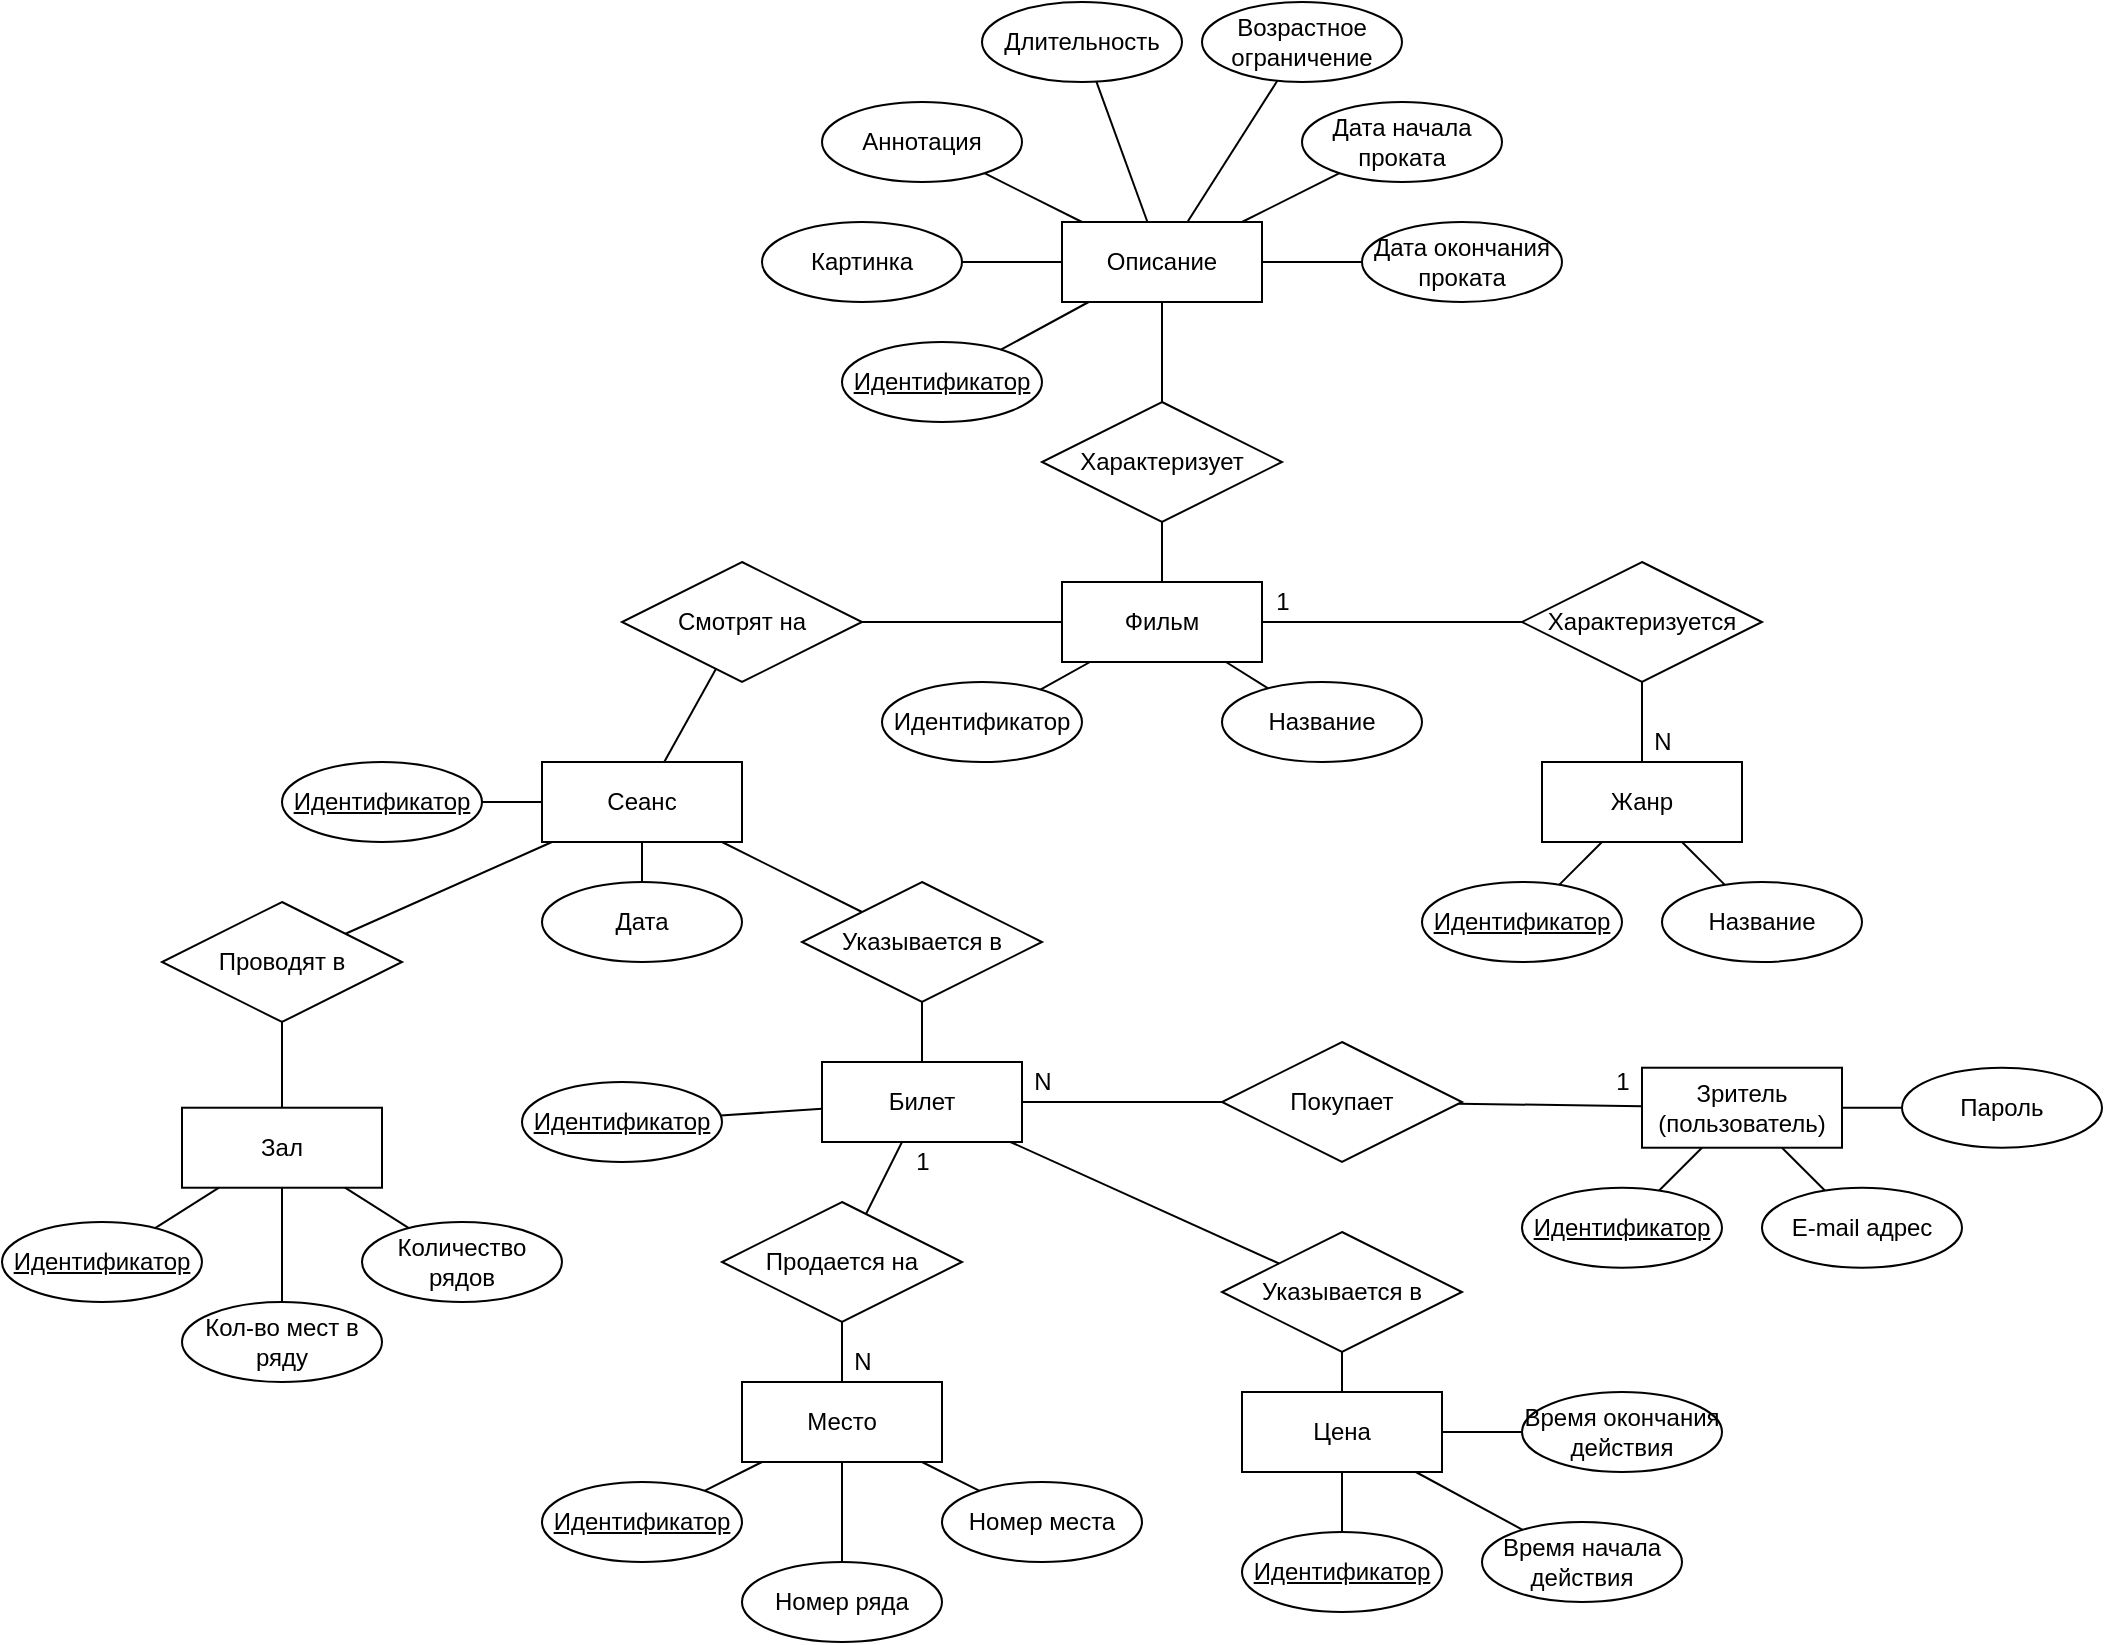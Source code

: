 <mxfile compressed="false" version="13.9.6" type="device">
  <diagram id="R2lEEEUBdFMjLlhIrx00" name="Page-1">
    <mxGraphModel dx="1674" dy="934" grid="1" gridSize="10" guides="1" tooltips="1" connect="1" arrows="1" fold="1" page="1" pageScale="1" pageWidth="850" pageHeight="1100" math="0" shadow="0" extFonts="Permanent Marker^https://fonts.googleapis.com/css?family=Permanent+Marker">
      <root>
        <mxCell id="0" />
        <mxCell id="1" parent="0" />
        <mxCell id="PZ9tmPQ2GCCyWdCnC3k6-1" value="Возрастное ограничение" style="ellipse;whiteSpace=wrap;html=1;align=center;" vertex="1" parent="1">
          <mxGeometry x="490" y="610" width="100" height="40" as="geometry" />
        </mxCell>
        <mxCell id="PZ9tmPQ2GCCyWdCnC3k6-2" value="Описание" style="whiteSpace=wrap;html=1;align=center;" vertex="1" parent="1">
          <mxGeometry x="420" y="720" width="100" height="40" as="geometry" />
        </mxCell>
        <mxCell id="PZ9tmPQ2GCCyWdCnC3k6-3" value="Длительность" style="ellipse;whiteSpace=wrap;html=1;align=center;" vertex="1" parent="1">
          <mxGeometry x="380" y="610" width="100" height="40" as="geometry" />
        </mxCell>
        <mxCell id="PZ9tmPQ2GCCyWdCnC3k6-4" value="Аннотация" style="ellipse;whiteSpace=wrap;html=1;align=center;" vertex="1" parent="1">
          <mxGeometry x="300" y="660" width="100" height="40" as="geometry" />
        </mxCell>
        <mxCell id="PZ9tmPQ2GCCyWdCnC3k6-5" value="Картинка" style="ellipse;whiteSpace=wrap;html=1;align=center;" vertex="1" parent="1">
          <mxGeometry x="270" y="720" width="100" height="40" as="geometry" />
        </mxCell>
        <mxCell id="PZ9tmPQ2GCCyWdCnC3k6-6" value="" style="endArrow=none;html=1;rounded=0;" edge="1" parent="1" source="PZ9tmPQ2GCCyWdCnC3k6-2" target="PZ9tmPQ2GCCyWdCnC3k6-3">
          <mxGeometry relative="1" as="geometry">
            <mxPoint x="460" y="630" as="sourcePoint" />
            <mxPoint x="620" y="630" as="targetPoint" />
          </mxGeometry>
        </mxCell>
        <mxCell id="PZ9tmPQ2GCCyWdCnC3k6-7" value="" style="endArrow=none;html=1;rounded=0;" edge="1" parent="1" source="PZ9tmPQ2GCCyWdCnC3k6-4" target="PZ9tmPQ2GCCyWdCnC3k6-2">
          <mxGeometry relative="1" as="geometry">
            <mxPoint x="460" y="630" as="sourcePoint" />
            <mxPoint x="620" y="630" as="targetPoint" />
          </mxGeometry>
        </mxCell>
        <mxCell id="PZ9tmPQ2GCCyWdCnC3k6-8" value="" style="endArrow=none;html=1;rounded=0;" edge="1" parent="1" source="PZ9tmPQ2GCCyWdCnC3k6-5" target="PZ9tmPQ2GCCyWdCnC3k6-2">
          <mxGeometry relative="1" as="geometry">
            <mxPoint x="400" y="740" as="sourcePoint" />
            <mxPoint x="590" y="700" as="targetPoint" />
          </mxGeometry>
        </mxCell>
        <mxCell id="PZ9tmPQ2GCCyWdCnC3k6-9" value="" style="endArrow=none;html=1;rounded=0;" edge="1" parent="1" source="PZ9tmPQ2GCCyWdCnC3k6-2" target="PZ9tmPQ2GCCyWdCnC3k6-1">
          <mxGeometry relative="1" as="geometry">
            <mxPoint x="460" y="630" as="sourcePoint" />
            <mxPoint x="620" y="630" as="targetPoint" />
          </mxGeometry>
        </mxCell>
        <mxCell id="PZ9tmPQ2GCCyWdCnC3k6-10" value="Характеризует" style="shape=rhombus;perimeter=rhombusPerimeter;whiteSpace=wrap;html=1;align=center;" vertex="1" parent="1">
          <mxGeometry x="410" y="810" width="120" height="60" as="geometry" />
        </mxCell>
        <mxCell id="PZ9tmPQ2GCCyWdCnC3k6-11" value="Дата начала проката" style="ellipse;whiteSpace=wrap;html=1;align=center;" vertex="1" parent="1">
          <mxGeometry x="540" y="660" width="100" height="40" as="geometry" />
        </mxCell>
        <mxCell id="PZ9tmPQ2GCCyWdCnC3k6-12" value="" style="endArrow=none;html=1;rounded=0;" edge="1" parent="1" source="PZ9tmPQ2GCCyWdCnC3k6-2" target="PZ9tmPQ2GCCyWdCnC3k6-11">
          <mxGeometry relative="1" as="geometry">
            <mxPoint x="492.727" y="730" as="sourcePoint" />
            <mxPoint x="537.666" y="659.382" as="targetPoint" />
          </mxGeometry>
        </mxCell>
        <mxCell id="PZ9tmPQ2GCCyWdCnC3k6-13" value="&lt;font style=&quot;font-size: 12px&quot;&gt;Дата окончания проката&lt;/font&gt;" style="ellipse;whiteSpace=wrap;html=1;align=center;" vertex="1" parent="1">
          <mxGeometry x="570" y="720" width="100" height="40" as="geometry" />
        </mxCell>
        <mxCell id="PZ9tmPQ2GCCyWdCnC3k6-15" value="" style="endArrow=none;html=1;rounded=0;" edge="1" parent="1" source="PZ9tmPQ2GCCyWdCnC3k6-2" target="PZ9tmPQ2GCCyWdCnC3k6-13">
          <mxGeometry relative="1" as="geometry">
            <mxPoint x="518.571" y="730" as="sourcePoint" />
            <mxPoint x="584.46" y="695.836" as="targetPoint" />
          </mxGeometry>
        </mxCell>
        <mxCell id="PZ9tmPQ2GCCyWdCnC3k6-16" value="" style="endArrow=none;html=1;rounded=0;" edge="1" parent="1" source="PZ9tmPQ2GCCyWdCnC3k6-10" target="PZ9tmPQ2GCCyWdCnC3k6-2">
          <mxGeometry relative="1" as="geometry">
            <mxPoint x="360" y="560" as="sourcePoint" />
            <mxPoint x="520" y="560" as="targetPoint" />
          </mxGeometry>
        </mxCell>
        <mxCell id="PZ9tmPQ2GCCyWdCnC3k6-18" value="Фильм" style="whiteSpace=wrap;html=1;align=center;" vertex="1" parent="1">
          <mxGeometry x="420" y="900" width="100" height="40" as="geometry" />
        </mxCell>
        <mxCell id="PZ9tmPQ2GCCyWdCnC3k6-20" value="Название" style="ellipse;whiteSpace=wrap;html=1;align=center;" vertex="1" parent="1">
          <mxGeometry x="500" y="950" width="100" height="40" as="geometry" />
        </mxCell>
        <mxCell id="PZ9tmPQ2GCCyWdCnC3k6-21" value="Идентификатор" style="ellipse;whiteSpace=wrap;html=1;align=center;" vertex="1" parent="1">
          <mxGeometry x="330" y="950" width="100" height="40" as="geometry" />
        </mxCell>
        <mxCell id="PZ9tmPQ2GCCyWdCnC3k6-22" value="" style="endArrow=none;html=1;rounded=0;" edge="1" parent="1" source="PZ9tmPQ2GCCyWdCnC3k6-18" target="PZ9tmPQ2GCCyWdCnC3k6-10">
          <mxGeometry relative="1" as="geometry">
            <mxPoint x="430" y="900" as="sourcePoint" />
            <mxPoint x="407.197" y="919.792" as="targetPoint" />
          </mxGeometry>
        </mxCell>
        <mxCell id="PZ9tmPQ2GCCyWdCnC3k6-23" value="" style="endArrow=none;html=1;rounded=0;" edge="1" parent="1" source="PZ9tmPQ2GCCyWdCnC3k6-20" target="PZ9tmPQ2GCCyWdCnC3k6-18">
          <mxGeometry relative="1" as="geometry">
            <mxPoint x="610" y="900" as="sourcePoint" />
            <mxPoint x="770" y="900" as="targetPoint" />
          </mxGeometry>
        </mxCell>
        <mxCell id="PZ9tmPQ2GCCyWdCnC3k6-24" value="" style="endArrow=none;html=1;rounded=0;" edge="1" parent="1" source="PZ9tmPQ2GCCyWdCnC3k6-21" target="PZ9tmPQ2GCCyWdCnC3k6-18">
          <mxGeometry relative="1" as="geometry">
            <mxPoint x="580" y="970" as="sourcePoint" />
            <mxPoint x="740" y="970" as="targetPoint" />
          </mxGeometry>
        </mxCell>
        <mxCell id="PZ9tmPQ2GCCyWdCnC3k6-30" value="&lt;u&gt;Идентификатор&lt;/u&gt;" style="ellipse;whiteSpace=wrap;html=1;align=center;" vertex="1" parent="1">
          <mxGeometry x="310" y="780" width="100" height="40" as="geometry" />
        </mxCell>
        <mxCell id="PZ9tmPQ2GCCyWdCnC3k6-31" value="" style="endArrow=none;html=1;rounded=0;" edge="1" parent="1" source="PZ9tmPQ2GCCyWdCnC3k6-30" target="PZ9tmPQ2GCCyWdCnC3k6-2">
          <mxGeometry relative="1" as="geometry">
            <mxPoint x="460" y="960" as="sourcePoint" />
            <mxPoint x="620" y="960" as="targetPoint" />
          </mxGeometry>
        </mxCell>
        <mxCell id="PZ9tmPQ2GCCyWdCnC3k6-32" value="Жанр" style="whiteSpace=wrap;html=1;align=center;" vertex="1" parent="1">
          <mxGeometry x="660" y="990" width="100" height="40" as="geometry" />
        </mxCell>
        <mxCell id="PZ9tmPQ2GCCyWdCnC3k6-33" value="Название" style="ellipse;whiteSpace=wrap;html=1;align=center;" vertex="1" parent="1">
          <mxGeometry x="720" y="1050" width="100" height="40" as="geometry" />
        </mxCell>
        <mxCell id="PZ9tmPQ2GCCyWdCnC3k6-34" value="&lt;u&gt;Идентификатор&lt;/u&gt;" style="ellipse;whiteSpace=wrap;html=1;align=center;" vertex="1" parent="1">
          <mxGeometry x="600" y="1050" width="100" height="40" as="geometry" />
        </mxCell>
        <mxCell id="PZ9tmPQ2GCCyWdCnC3k6-35" value="" style="endArrow=none;html=1;rounded=0;" edge="1" source="PZ9tmPQ2GCCyWdCnC3k6-33" target="PZ9tmPQ2GCCyWdCnC3k6-32" parent="1">
          <mxGeometry relative="1" as="geometry">
            <mxPoint x="850" y="990" as="sourcePoint" />
            <mxPoint x="1010" y="990" as="targetPoint" />
          </mxGeometry>
        </mxCell>
        <mxCell id="PZ9tmPQ2GCCyWdCnC3k6-36" value="" style="endArrow=none;html=1;rounded=0;" edge="1" source="PZ9tmPQ2GCCyWdCnC3k6-34" target="PZ9tmPQ2GCCyWdCnC3k6-32" parent="1">
          <mxGeometry relative="1" as="geometry">
            <mxPoint x="820" y="1060" as="sourcePoint" />
            <mxPoint x="980" y="1060" as="targetPoint" />
          </mxGeometry>
        </mxCell>
        <mxCell id="PZ9tmPQ2GCCyWdCnC3k6-37" value="Характеризуется" style="shape=rhombus;perimeter=rhombusPerimeter;whiteSpace=wrap;html=1;align=center;" vertex="1" parent="1">
          <mxGeometry x="650" y="890" width="120" height="60" as="geometry" />
        </mxCell>
        <mxCell id="PZ9tmPQ2GCCyWdCnC3k6-38" value="" style="endArrow=none;html=1;rounded=0;" edge="1" parent="1" source="PZ9tmPQ2GCCyWdCnC3k6-18" target="PZ9tmPQ2GCCyWdCnC3k6-37">
          <mxGeometry relative="1" as="geometry">
            <mxPoint x="280" y="1090" as="sourcePoint" />
            <mxPoint x="440" y="1090" as="targetPoint" />
          </mxGeometry>
        </mxCell>
        <mxCell id="PZ9tmPQ2GCCyWdCnC3k6-39" value="" style="endArrow=none;html=1;rounded=0;" edge="1" parent="1" source="PZ9tmPQ2GCCyWdCnC3k6-32" target="PZ9tmPQ2GCCyWdCnC3k6-37">
          <mxGeometry relative="1" as="geometry">
            <mxPoint x="560" y="930" as="sourcePoint" />
            <mxPoint x="660" y="930" as="targetPoint" />
          </mxGeometry>
        </mxCell>
        <mxCell id="PZ9tmPQ2GCCyWdCnC3k6-40" value="Сеанс" style="whiteSpace=wrap;html=1;align=center;" vertex="1" parent="1">
          <mxGeometry x="160" y="990" width="100" height="40" as="geometry" />
        </mxCell>
        <mxCell id="PZ9tmPQ2GCCyWdCnC3k6-41" value="Дата" style="ellipse;whiteSpace=wrap;html=1;align=center;" vertex="1" parent="1">
          <mxGeometry x="160" y="1050" width="100" height="40" as="geometry" />
        </mxCell>
        <mxCell id="PZ9tmPQ2GCCyWdCnC3k6-42" value="&lt;u&gt;Идентификатор&lt;/u&gt;" style="ellipse;whiteSpace=wrap;html=1;align=center;" vertex="1" parent="1">
          <mxGeometry x="30" y="990" width="100" height="40" as="geometry" />
        </mxCell>
        <mxCell id="PZ9tmPQ2GCCyWdCnC3k6-43" value="" style="endArrow=none;html=1;rounded=0;" edge="1" source="PZ9tmPQ2GCCyWdCnC3k6-41" target="PZ9tmPQ2GCCyWdCnC3k6-40" parent="1">
          <mxGeometry relative="1" as="geometry">
            <mxPoint x="190" y="980" as="sourcePoint" />
            <mxPoint x="350" y="980" as="targetPoint" />
          </mxGeometry>
        </mxCell>
        <mxCell id="PZ9tmPQ2GCCyWdCnC3k6-44" value="" style="endArrow=none;html=1;rounded=0;" edge="1" source="PZ9tmPQ2GCCyWdCnC3k6-42" target="PZ9tmPQ2GCCyWdCnC3k6-40" parent="1">
          <mxGeometry relative="1" as="geometry">
            <mxPoint x="8.57" y="1041.43" as="sourcePoint" />
            <mxPoint x="320" y="1050" as="targetPoint" />
          </mxGeometry>
        </mxCell>
        <mxCell id="PZ9tmPQ2GCCyWdCnC3k6-45" value="Смотрят на" style="shape=rhombus;perimeter=rhombusPerimeter;whiteSpace=wrap;html=1;align=center;" vertex="1" parent="1">
          <mxGeometry x="200" y="890" width="120" height="60" as="geometry" />
        </mxCell>
        <mxCell id="PZ9tmPQ2GCCyWdCnC3k6-46" value="" style="endArrow=none;html=1;rounded=0;" edge="1" parent="1" source="PZ9tmPQ2GCCyWdCnC3k6-45" target="PZ9tmPQ2GCCyWdCnC3k6-18">
          <mxGeometry relative="1" as="geometry">
            <mxPoint x="80" y="830" as="sourcePoint" />
            <mxPoint x="240" y="830" as="targetPoint" />
          </mxGeometry>
        </mxCell>
        <mxCell id="PZ9tmPQ2GCCyWdCnC3k6-47" value="" style="endArrow=none;html=1;rounded=0;" edge="1" parent="1" source="PZ9tmPQ2GCCyWdCnC3k6-40" target="PZ9tmPQ2GCCyWdCnC3k6-45">
          <mxGeometry relative="1" as="geometry">
            <mxPoint x="105.862" y="922.069" as="sourcePoint" />
            <mxPoint x="270" y="928.148" as="targetPoint" />
          </mxGeometry>
        </mxCell>
        <mxCell id="PZ9tmPQ2GCCyWdCnC3k6-48" value="Зал" style="whiteSpace=wrap;html=1;align=center;" vertex="1" parent="1">
          <mxGeometry x="-20" y="1162.86" width="100" height="40" as="geometry" />
        </mxCell>
        <mxCell id="PZ9tmPQ2GCCyWdCnC3k6-49" value="Количество&lt;br&gt;рядов" style="ellipse;whiteSpace=wrap;html=1;align=center;" vertex="1" parent="1">
          <mxGeometry x="70" y="1220" width="100" height="40" as="geometry" />
        </mxCell>
        <mxCell id="PZ9tmPQ2GCCyWdCnC3k6-50" value="&lt;u&gt;Идентификатор&lt;/u&gt;" style="ellipse;whiteSpace=wrap;html=1;align=center;" vertex="1" parent="1">
          <mxGeometry x="-110" y="1220" width="100" height="40" as="geometry" />
        </mxCell>
        <mxCell id="PZ9tmPQ2GCCyWdCnC3k6-51" value="" style="endArrow=none;html=1;rounded=0;" edge="1" parent="1" source="PZ9tmPQ2GCCyWdCnC3k6-49" target="PZ9tmPQ2GCCyWdCnC3k6-48">
          <mxGeometry relative="1" as="geometry">
            <mxPoint x="170" y="1182.86" as="sourcePoint" />
            <mxPoint x="330" y="1182.86" as="targetPoint" />
          </mxGeometry>
        </mxCell>
        <mxCell id="PZ9tmPQ2GCCyWdCnC3k6-52" value="" style="endArrow=none;html=1;rounded=0;" edge="1" parent="1" source="PZ9tmPQ2GCCyWdCnC3k6-50" target="PZ9tmPQ2GCCyWdCnC3k6-48">
          <mxGeometry relative="1" as="geometry">
            <mxPoint x="-11.43" y="1244.29" as="sourcePoint" />
            <mxPoint x="300" y="1252.86" as="targetPoint" />
          </mxGeometry>
        </mxCell>
        <mxCell id="PZ9tmPQ2GCCyWdCnC3k6-53" value="Кол-во мест в ряду" style="ellipse;whiteSpace=wrap;html=1;align=center;" vertex="1" parent="1">
          <mxGeometry x="-20" y="1260" width="100" height="40" as="geometry" />
        </mxCell>
        <mxCell id="PZ9tmPQ2GCCyWdCnC3k6-54" value="" style="endArrow=none;html=1;rounded=0;" edge="1" parent="1" source="PZ9tmPQ2GCCyWdCnC3k6-53" target="PZ9tmPQ2GCCyWdCnC3k6-48">
          <mxGeometry relative="1" as="geometry">
            <mxPoint x="81.43" y="1254.29" as="sourcePoint" />
            <mxPoint x="60" y="1232.86" as="targetPoint" />
          </mxGeometry>
        </mxCell>
        <mxCell id="PZ9tmPQ2GCCyWdCnC3k6-55" value="Проводят в" style="shape=rhombus;perimeter=rhombusPerimeter;whiteSpace=wrap;html=1;align=center;" vertex="1" parent="1">
          <mxGeometry x="-30" y="1060" width="120" height="60" as="geometry" />
        </mxCell>
        <mxCell id="PZ9tmPQ2GCCyWdCnC3k6-56" value="" style="endArrow=none;html=1;rounded=0;" edge="1" parent="1" source="PZ9tmPQ2GCCyWdCnC3k6-40" target="PZ9tmPQ2GCCyWdCnC3k6-55">
          <mxGeometry relative="1" as="geometry">
            <mxPoint x="-20" y="950" as="sourcePoint" />
            <mxPoint x="140" y="950" as="targetPoint" />
          </mxGeometry>
        </mxCell>
        <mxCell id="PZ9tmPQ2GCCyWdCnC3k6-57" value="" style="endArrow=none;html=1;rounded=0;entryX=0.5;entryY=0;entryDx=0;entryDy=0;" edge="1" parent="1" source="PZ9tmPQ2GCCyWdCnC3k6-55" target="PZ9tmPQ2GCCyWdCnC3k6-48">
          <mxGeometry relative="1" as="geometry">
            <mxPoint x="108.571" y="1127.146" as="sourcePoint" />
            <mxPoint x="210" y="1002.86" as="targetPoint" />
          </mxGeometry>
        </mxCell>
        <mxCell id="PZ9tmPQ2GCCyWdCnC3k6-58" value="Билет" style="whiteSpace=wrap;html=1;align=center;" vertex="1" parent="1">
          <mxGeometry x="300" y="1140" width="100" height="40" as="geometry" />
        </mxCell>
        <mxCell id="PZ9tmPQ2GCCyWdCnC3k6-60" value="&lt;u&gt;Идентификатор&lt;/u&gt;" style="ellipse;whiteSpace=wrap;html=1;align=center;" vertex="1" parent="1">
          <mxGeometry x="150" y="1150" width="100" height="40" as="geometry" />
        </mxCell>
        <mxCell id="PZ9tmPQ2GCCyWdCnC3k6-61" value="" style="endArrow=none;html=1;rounded=0;" edge="1" parent="1" source="PZ9tmPQ2GCCyWdCnC3k6-65" target="PZ9tmPQ2GCCyWdCnC3k6-40">
          <mxGeometry relative="1" as="geometry">
            <mxPoint x="311.43" y="1231.43" as="sourcePoint" />
            <mxPoint x="250" y="1020" as="targetPoint" />
          </mxGeometry>
        </mxCell>
        <mxCell id="PZ9tmPQ2GCCyWdCnC3k6-62" value="" style="endArrow=none;html=1;rounded=0;" edge="1" parent="1" source="PZ9tmPQ2GCCyWdCnC3k6-60" target="PZ9tmPQ2GCCyWdCnC3k6-58">
          <mxGeometry relative="1" as="geometry">
            <mxPoint x="273.003" y="1140.204" as="sourcePoint" />
            <mxPoint x="670" y="1220" as="targetPoint" />
          </mxGeometry>
        </mxCell>
        <mxCell id="PZ9tmPQ2GCCyWdCnC3k6-64" value="" style="endArrow=none;html=1;rounded=0;" edge="1" parent="1" source="PZ9tmPQ2GCCyWdCnC3k6-65" target="PZ9tmPQ2GCCyWdCnC3k6-58">
          <mxGeometry relative="1" as="geometry">
            <mxPoint x="270" y="1280" as="sourcePoint" />
            <mxPoint x="300" y="1220" as="targetPoint" />
          </mxGeometry>
        </mxCell>
        <mxCell id="PZ9tmPQ2GCCyWdCnC3k6-65" value="Указывается в" style="shape=rhombus;perimeter=rhombusPerimeter;whiteSpace=wrap;html=1;align=center;" vertex="1" parent="1">
          <mxGeometry x="290" y="1050" width="120" height="60" as="geometry" />
        </mxCell>
        <mxCell id="PZ9tmPQ2GCCyWdCnC3k6-66" value="Цена" style="whiteSpace=wrap;html=1;align=center;" vertex="1" parent="1">
          <mxGeometry x="510" y="1305" width="100" height="40" as="geometry" />
        </mxCell>
        <mxCell id="PZ9tmPQ2GCCyWdCnC3k6-67" value="&lt;u&gt;Идентификатор&lt;/u&gt;" style="ellipse;whiteSpace=wrap;html=1;align=center;" vertex="1" parent="1">
          <mxGeometry x="510" y="1375" width="100" height="40" as="geometry" />
        </mxCell>
        <mxCell id="PZ9tmPQ2GCCyWdCnC3k6-68" value="" style="endArrow=none;html=1;rounded=0;" edge="1" parent="1" source="PZ9tmPQ2GCCyWdCnC3k6-67" target="PZ9tmPQ2GCCyWdCnC3k6-66">
          <mxGeometry relative="1" as="geometry">
            <mxPoint x="568.57" y="1376.43" as="sourcePoint" />
            <mxPoint x="880" y="1385" as="targetPoint" />
          </mxGeometry>
        </mxCell>
        <mxCell id="PZ9tmPQ2GCCyWdCnC3k6-69" value="Указывается в" style="shape=rhombus;perimeter=rhombusPerimeter;whiteSpace=wrap;html=1;align=center;" vertex="1" parent="1">
          <mxGeometry x="500" y="1225" width="120" height="60" as="geometry" />
        </mxCell>
        <mxCell id="PZ9tmPQ2GCCyWdCnC3k6-70" value="" style="endArrow=none;html=1;rounded=0;" edge="1" parent="1" source="PZ9tmPQ2GCCyWdCnC3k6-58" target="PZ9tmPQ2GCCyWdCnC3k6-69">
          <mxGeometry relative="1" as="geometry">
            <mxPoint x="340" y="1070" as="sourcePoint" />
            <mxPoint x="500" y="1070" as="targetPoint" />
          </mxGeometry>
        </mxCell>
        <mxCell id="PZ9tmPQ2GCCyWdCnC3k6-71" value="" style="endArrow=none;html=1;rounded=0;" edge="1" parent="1" source="PZ9tmPQ2GCCyWdCnC3k6-66" target="PZ9tmPQ2GCCyWdCnC3k6-69">
          <mxGeometry relative="1" as="geometry">
            <mxPoint x="450" y="1265" as="sourcePoint" />
            <mxPoint x="510" y="1265" as="targetPoint" />
          </mxGeometry>
        </mxCell>
        <mxCell id="PZ9tmPQ2GCCyWdCnC3k6-72" value="Зритель&lt;br&gt;(пользователь)" style="whiteSpace=wrap;html=1;align=center;" vertex="1" parent="1">
          <mxGeometry x="710" y="1142.86" width="100" height="40" as="geometry" />
        </mxCell>
        <mxCell id="PZ9tmPQ2GCCyWdCnC3k6-73" value="E-mail адрес" style="ellipse;whiteSpace=wrap;html=1;align=center;" vertex="1" parent="1">
          <mxGeometry x="770" y="1202.86" width="100" height="40" as="geometry" />
        </mxCell>
        <mxCell id="PZ9tmPQ2GCCyWdCnC3k6-74" value="&lt;u&gt;Идентификатор&lt;/u&gt;" style="ellipse;whiteSpace=wrap;html=1;align=center;" vertex="1" parent="1">
          <mxGeometry x="650" y="1202.86" width="100" height="40" as="geometry" />
        </mxCell>
        <mxCell id="PZ9tmPQ2GCCyWdCnC3k6-75" value="" style="endArrow=none;html=1;rounded=0;" edge="1" source="PZ9tmPQ2GCCyWdCnC3k6-73" target="PZ9tmPQ2GCCyWdCnC3k6-72" parent="1">
          <mxGeometry relative="1" as="geometry">
            <mxPoint x="900" y="1142.86" as="sourcePoint" />
            <mxPoint x="1060" y="1142.86" as="targetPoint" />
          </mxGeometry>
        </mxCell>
        <mxCell id="PZ9tmPQ2GCCyWdCnC3k6-76" value="" style="endArrow=none;html=1;rounded=0;" edge="1" source="PZ9tmPQ2GCCyWdCnC3k6-74" target="PZ9tmPQ2GCCyWdCnC3k6-72" parent="1">
          <mxGeometry relative="1" as="geometry">
            <mxPoint x="870" y="1212.86" as="sourcePoint" />
            <mxPoint x="1030" y="1212.86" as="targetPoint" />
          </mxGeometry>
        </mxCell>
        <mxCell id="PZ9tmPQ2GCCyWdCnC3k6-77" value="Пароль" style="ellipse;whiteSpace=wrap;html=1;align=center;" vertex="1" parent="1">
          <mxGeometry x="840" y="1142.86" width="100" height="40" as="geometry" />
        </mxCell>
        <mxCell id="PZ9tmPQ2GCCyWdCnC3k6-78" value="" style="endArrow=none;html=1;rounded=0;" edge="1" parent="1" source="PZ9tmPQ2GCCyWdCnC3k6-77" target="PZ9tmPQ2GCCyWdCnC3k6-72">
          <mxGeometry relative="1" as="geometry">
            <mxPoint x="811.43" y="1214.29" as="sourcePoint" />
            <mxPoint x="790" y="1192.86" as="targetPoint" />
          </mxGeometry>
        </mxCell>
        <mxCell id="PZ9tmPQ2GCCyWdCnC3k6-79" value="Место" style="whiteSpace=wrap;html=1;align=center;" vertex="1" parent="1">
          <mxGeometry x="260" y="1300" width="100" height="40" as="geometry" />
        </mxCell>
        <mxCell id="PZ9tmPQ2GCCyWdCnC3k6-80" value="Номер ряда" style="ellipse;whiteSpace=wrap;html=1;align=center;" vertex="1" parent="1">
          <mxGeometry x="260" y="1390" width="100" height="40" as="geometry" />
        </mxCell>
        <mxCell id="PZ9tmPQ2GCCyWdCnC3k6-81" value="&lt;u&gt;Идентификатор&lt;/u&gt;" style="ellipse;whiteSpace=wrap;html=1;align=center;" vertex="1" parent="1">
          <mxGeometry x="160" y="1350" width="100" height="40" as="geometry" />
        </mxCell>
        <mxCell id="PZ9tmPQ2GCCyWdCnC3k6-82" value="" style="endArrow=none;html=1;rounded=0;" edge="1" source="PZ9tmPQ2GCCyWdCnC3k6-80" target="PZ9tmPQ2GCCyWdCnC3k6-79" parent="1">
          <mxGeometry relative="1" as="geometry">
            <mxPoint x="351.193" y="1410.313" as="sourcePoint" />
            <mxPoint x="610" y="1300" as="targetPoint" />
          </mxGeometry>
        </mxCell>
        <mxCell id="PZ9tmPQ2GCCyWdCnC3k6-83" value="" style="endArrow=none;html=1;rounded=0;" edge="1" source="PZ9tmPQ2GCCyWdCnC3k6-81" target="PZ9tmPQ2GCCyWdCnC3k6-79" parent="1">
          <mxGeometry relative="1" as="geometry">
            <mxPoint x="420" y="1370" as="sourcePoint" />
            <mxPoint x="580" y="1370" as="targetPoint" />
          </mxGeometry>
        </mxCell>
        <mxCell id="PZ9tmPQ2GCCyWdCnC3k6-84" value="Номер места" style="ellipse;whiteSpace=wrap;html=1;align=center;" vertex="1" parent="1">
          <mxGeometry x="360" y="1350" width="100" height="40" as="geometry" />
        </mxCell>
        <mxCell id="PZ9tmPQ2GCCyWdCnC3k6-85" value="" style="endArrow=none;html=1;rounded=0;" edge="1" parent="1" source="PZ9tmPQ2GCCyWdCnC3k6-84" target="PZ9tmPQ2GCCyWdCnC3k6-79">
          <mxGeometry relative="1" as="geometry">
            <mxPoint x="361.248" y="1420.309" as="sourcePoint" />
            <mxPoint x="329.091" y="1350" as="targetPoint" />
          </mxGeometry>
        </mxCell>
        <mxCell id="PZ9tmPQ2GCCyWdCnC3k6-86" value="Продается на" style="shape=rhombus;perimeter=rhombusPerimeter;whiteSpace=wrap;html=1;align=center;" vertex="1" parent="1">
          <mxGeometry x="250" y="1210" width="120" height="60" as="geometry" />
        </mxCell>
        <mxCell id="PZ9tmPQ2GCCyWdCnC3k6-87" value="" style="endArrow=none;html=1;rounded=0;" edge="1" parent="1" source="PZ9tmPQ2GCCyWdCnC3k6-79" target="PZ9tmPQ2GCCyWdCnC3k6-86">
          <mxGeometry relative="1" as="geometry">
            <mxPoint x="530" y="1290" as="sourcePoint" />
            <mxPoint x="530" y="1260" as="targetPoint" />
          </mxGeometry>
        </mxCell>
        <mxCell id="PZ9tmPQ2GCCyWdCnC3k6-88" value="" style="endArrow=none;html=1;rounded=0;" edge="1" parent="1" source="PZ9tmPQ2GCCyWdCnC3k6-86" target="PZ9tmPQ2GCCyWdCnC3k6-58">
          <mxGeometry relative="1" as="geometry">
            <mxPoint x="530" y="1290" as="sourcePoint" />
            <mxPoint x="530" y="1260" as="targetPoint" />
          </mxGeometry>
        </mxCell>
        <mxCell id="PZ9tmPQ2GCCyWdCnC3k6-90" value="Покупает" style="shape=rhombus;perimeter=rhombusPerimeter;whiteSpace=wrap;html=1;align=center;" vertex="1" parent="1">
          <mxGeometry x="500" y="1130" width="120" height="60" as="geometry" />
        </mxCell>
        <mxCell id="PZ9tmPQ2GCCyWdCnC3k6-91" value="" style="endArrow=none;html=1;rounded=0;" edge="1" parent="1" source="PZ9tmPQ2GCCyWdCnC3k6-58" target="PZ9tmPQ2GCCyWdCnC3k6-90">
          <mxGeometry relative="1" as="geometry">
            <mxPoint x="404.211" y="1190" as="sourcePoint" />
            <mxPoint x="538.5" y="1250.75" as="targetPoint" />
          </mxGeometry>
        </mxCell>
        <mxCell id="PZ9tmPQ2GCCyWdCnC3k6-92" value="" style="endArrow=none;html=1;rounded=0;" edge="1" parent="1" source="PZ9tmPQ2GCCyWdCnC3k6-90" target="PZ9tmPQ2GCCyWdCnC3k6-72">
          <mxGeometry relative="1" as="geometry">
            <mxPoint x="414.211" y="1200" as="sourcePoint" />
            <mxPoint x="548.5" y="1260.75" as="targetPoint" />
          </mxGeometry>
        </mxCell>
        <mxCell id="PZ9tmPQ2GCCyWdCnC3k6-94" value="N" style="text;html=1;align=center;verticalAlign=middle;resizable=0;points=[];autosize=1;" vertex="1" parent="1">
          <mxGeometry x="400" y="1140" width="20" height="20" as="geometry" />
        </mxCell>
        <mxCell id="PZ9tmPQ2GCCyWdCnC3k6-95" value="1" style="text;html=1;align=center;verticalAlign=middle;resizable=0;points=[];autosize=1;" vertex="1" parent="1">
          <mxGeometry x="690" y="1140" width="20" height="20" as="geometry" />
        </mxCell>
        <mxCell id="PZ9tmPQ2GCCyWdCnC3k6-96" value="1" style="text;html=1;align=center;verticalAlign=middle;resizable=0;points=[];autosize=1;" vertex="1" parent="1">
          <mxGeometry x="340" y="1180" width="20" height="20" as="geometry" />
        </mxCell>
        <mxCell id="PZ9tmPQ2GCCyWdCnC3k6-97" value="N" style="text;html=1;align=center;verticalAlign=middle;resizable=0;points=[];autosize=1;" vertex="1" parent="1">
          <mxGeometry x="310" y="1280" width="20" height="20" as="geometry" />
        </mxCell>
        <mxCell id="PZ9tmPQ2GCCyWdCnC3k6-98" value="1" style="text;html=1;align=center;verticalAlign=middle;resizable=0;points=[];autosize=1;" vertex="1" parent="1">
          <mxGeometry x="520" y="900" width="20" height="20" as="geometry" />
        </mxCell>
        <mxCell id="PZ9tmPQ2GCCyWdCnC3k6-99" value="N" style="text;html=1;align=center;verticalAlign=middle;resizable=0;points=[];autosize=1;" vertex="1" parent="1">
          <mxGeometry x="710" y="970" width="20" height="20" as="geometry" />
        </mxCell>
        <mxCell id="PZ9tmPQ2GCCyWdCnC3k6-100" value="Время начала действия" style="ellipse;whiteSpace=wrap;html=1;align=center;" vertex="1" parent="1">
          <mxGeometry x="630" y="1370" width="100" height="40" as="geometry" />
        </mxCell>
        <mxCell id="PZ9tmPQ2GCCyWdCnC3k6-101" value="Время окончания действия" style="ellipse;whiteSpace=wrap;html=1;align=center;" vertex="1" parent="1">
          <mxGeometry x="650" y="1305" width="100" height="40" as="geometry" />
        </mxCell>
        <mxCell id="PZ9tmPQ2GCCyWdCnC3k6-102" value="" style="endArrow=none;html=1;rounded=0;" edge="1" parent="1" source="PZ9tmPQ2GCCyWdCnC3k6-100" target="PZ9tmPQ2GCCyWdCnC3k6-66">
          <mxGeometry relative="1" as="geometry">
            <mxPoint x="570" y="1385" as="sourcePoint" />
            <mxPoint x="570" y="1355" as="targetPoint" />
          </mxGeometry>
        </mxCell>
        <mxCell id="PZ9tmPQ2GCCyWdCnC3k6-103" value="" style="endArrow=none;html=1;rounded=0;" edge="1" parent="1" source="PZ9tmPQ2GCCyWdCnC3k6-101" target="PZ9tmPQ2GCCyWdCnC3k6-66">
          <mxGeometry relative="1" as="geometry">
            <mxPoint x="580" y="1395" as="sourcePoint" />
            <mxPoint x="580" y="1365" as="targetPoint" />
          </mxGeometry>
        </mxCell>
      </root>
    </mxGraphModel>
  </diagram>
</mxfile>
